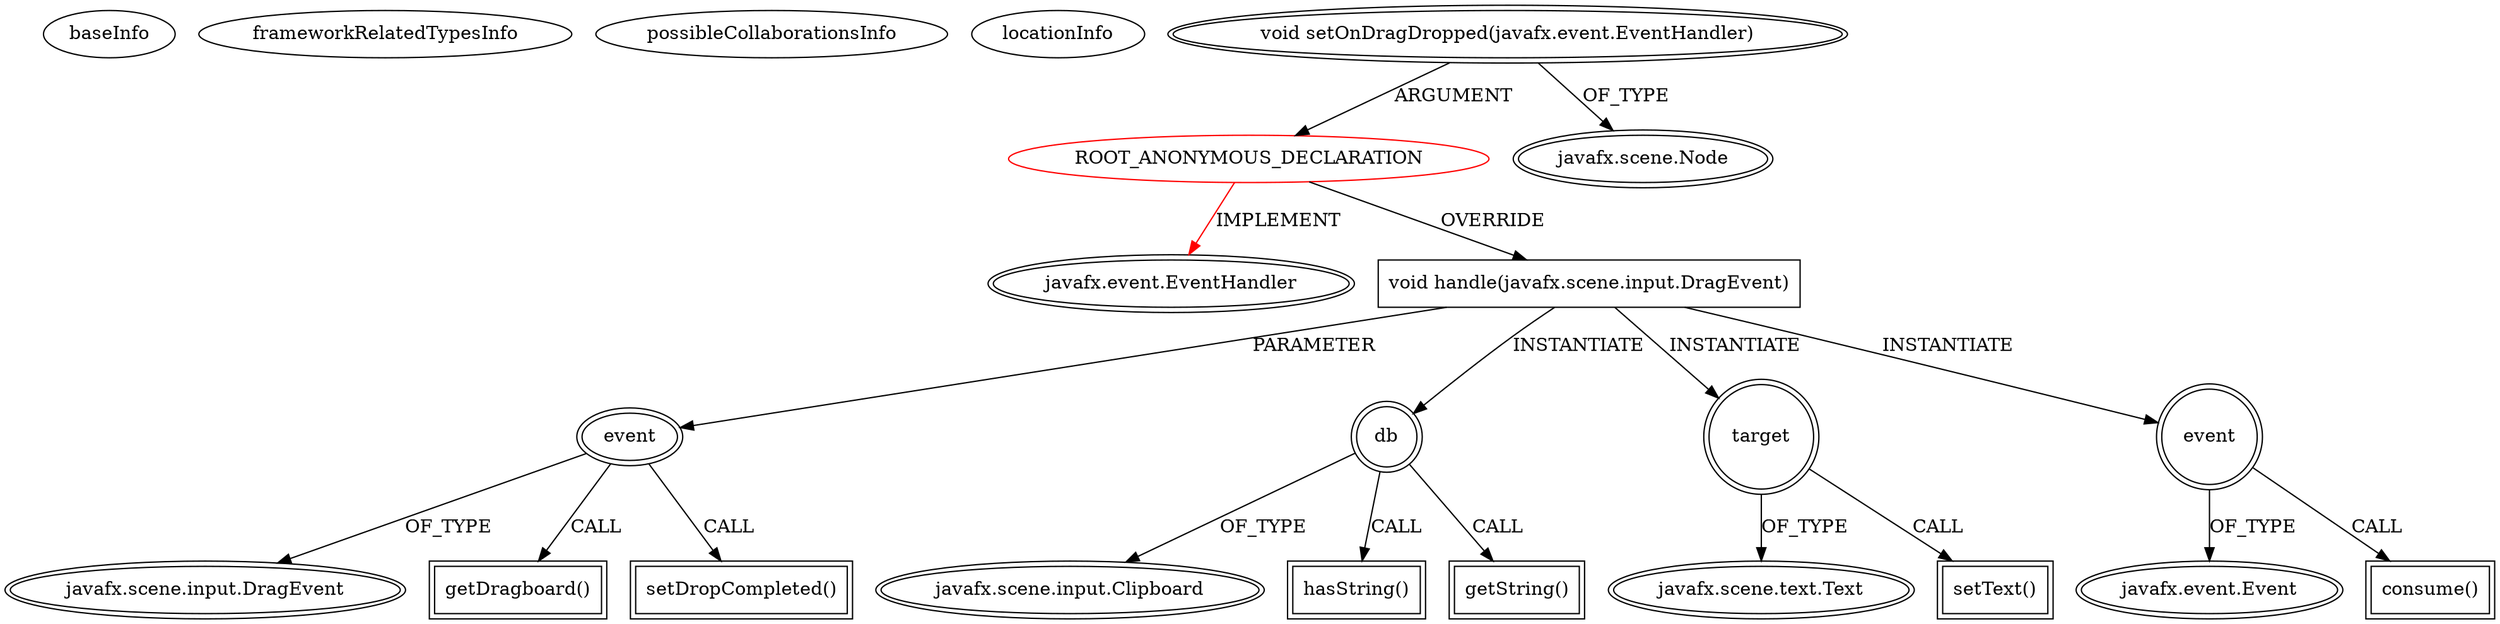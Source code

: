digraph {
baseInfo[graphId=232,category="extension_graph",isAnonymous=true,possibleRelation=false]
frameworkRelatedTypesInfo[0="javafx.event.EventHandler"]
possibleCollaborationsInfo[]
locationInfo[projectName="ChrisWongAtCUHK-JavaFX",filePath="/ChrisWongAtCUHK-JavaFX/JavaFX-master/Drag-and-DropInJavaFX/src/hellodraganddrop/HelloDragAndDrop.java",contextSignature="void start(javafx.stage.Stage)",graphId="232"]
0[label="ROOT_ANONYMOUS_DECLARATION",vertexType="ROOT_ANONYMOUS_DECLARATION",isFrameworkType=false,color=red]
1[label="javafx.event.EventHandler",vertexType="FRAMEWORK_INTERFACE_TYPE",isFrameworkType=true,peripheries=2]
2[label="void setOnDragDropped(javafx.event.EventHandler)",vertexType="OUTSIDE_CALL",isFrameworkType=true,peripheries=2]
3[label="javafx.scene.Node",vertexType="FRAMEWORK_CLASS_TYPE",isFrameworkType=true,peripheries=2]
4[label="void handle(javafx.scene.input.DragEvent)",vertexType="OVERRIDING_METHOD_DECLARATION",isFrameworkType=false,shape=box]
5[label="event",vertexType="PARAMETER_DECLARATION",isFrameworkType=true,peripheries=2]
6[label="javafx.scene.input.DragEvent",vertexType="FRAMEWORK_CLASS_TYPE",isFrameworkType=true,peripheries=2]
8[label="getDragboard()",vertexType="INSIDE_CALL",isFrameworkType=true,peripheries=2,shape=box]
9[label="db",vertexType="VARIABLE_EXPRESION",isFrameworkType=true,peripheries=2,shape=circle]
11[label="javafx.scene.input.Clipboard",vertexType="FRAMEWORK_CLASS_TYPE",isFrameworkType=true,peripheries=2]
10[label="hasString()",vertexType="INSIDE_CALL",isFrameworkType=true,peripheries=2,shape=box]
12[label="target",vertexType="VARIABLE_EXPRESION",isFrameworkType=true,peripheries=2,shape=circle]
14[label="javafx.scene.text.Text",vertexType="FRAMEWORK_CLASS_TYPE",isFrameworkType=true,peripheries=2]
13[label="setText()",vertexType="INSIDE_CALL",isFrameworkType=true,peripheries=2,shape=box]
16[label="getString()",vertexType="INSIDE_CALL",isFrameworkType=true,peripheries=2,shape=box]
18[label="setDropCompleted()",vertexType="INSIDE_CALL",isFrameworkType=true,peripheries=2,shape=box]
19[label="event",vertexType="VARIABLE_EXPRESION",isFrameworkType=true,peripheries=2,shape=circle]
21[label="javafx.event.Event",vertexType="FRAMEWORK_CLASS_TYPE",isFrameworkType=true,peripheries=2]
20[label="consume()",vertexType="INSIDE_CALL",isFrameworkType=true,peripheries=2,shape=box]
0->1[label="IMPLEMENT",color=red]
2->0[label="ARGUMENT"]
2->3[label="OF_TYPE"]
0->4[label="OVERRIDE"]
5->6[label="OF_TYPE"]
4->5[label="PARAMETER"]
5->8[label="CALL"]
4->9[label="INSTANTIATE"]
9->11[label="OF_TYPE"]
9->10[label="CALL"]
4->12[label="INSTANTIATE"]
12->14[label="OF_TYPE"]
12->13[label="CALL"]
9->16[label="CALL"]
5->18[label="CALL"]
4->19[label="INSTANTIATE"]
19->21[label="OF_TYPE"]
19->20[label="CALL"]
}
